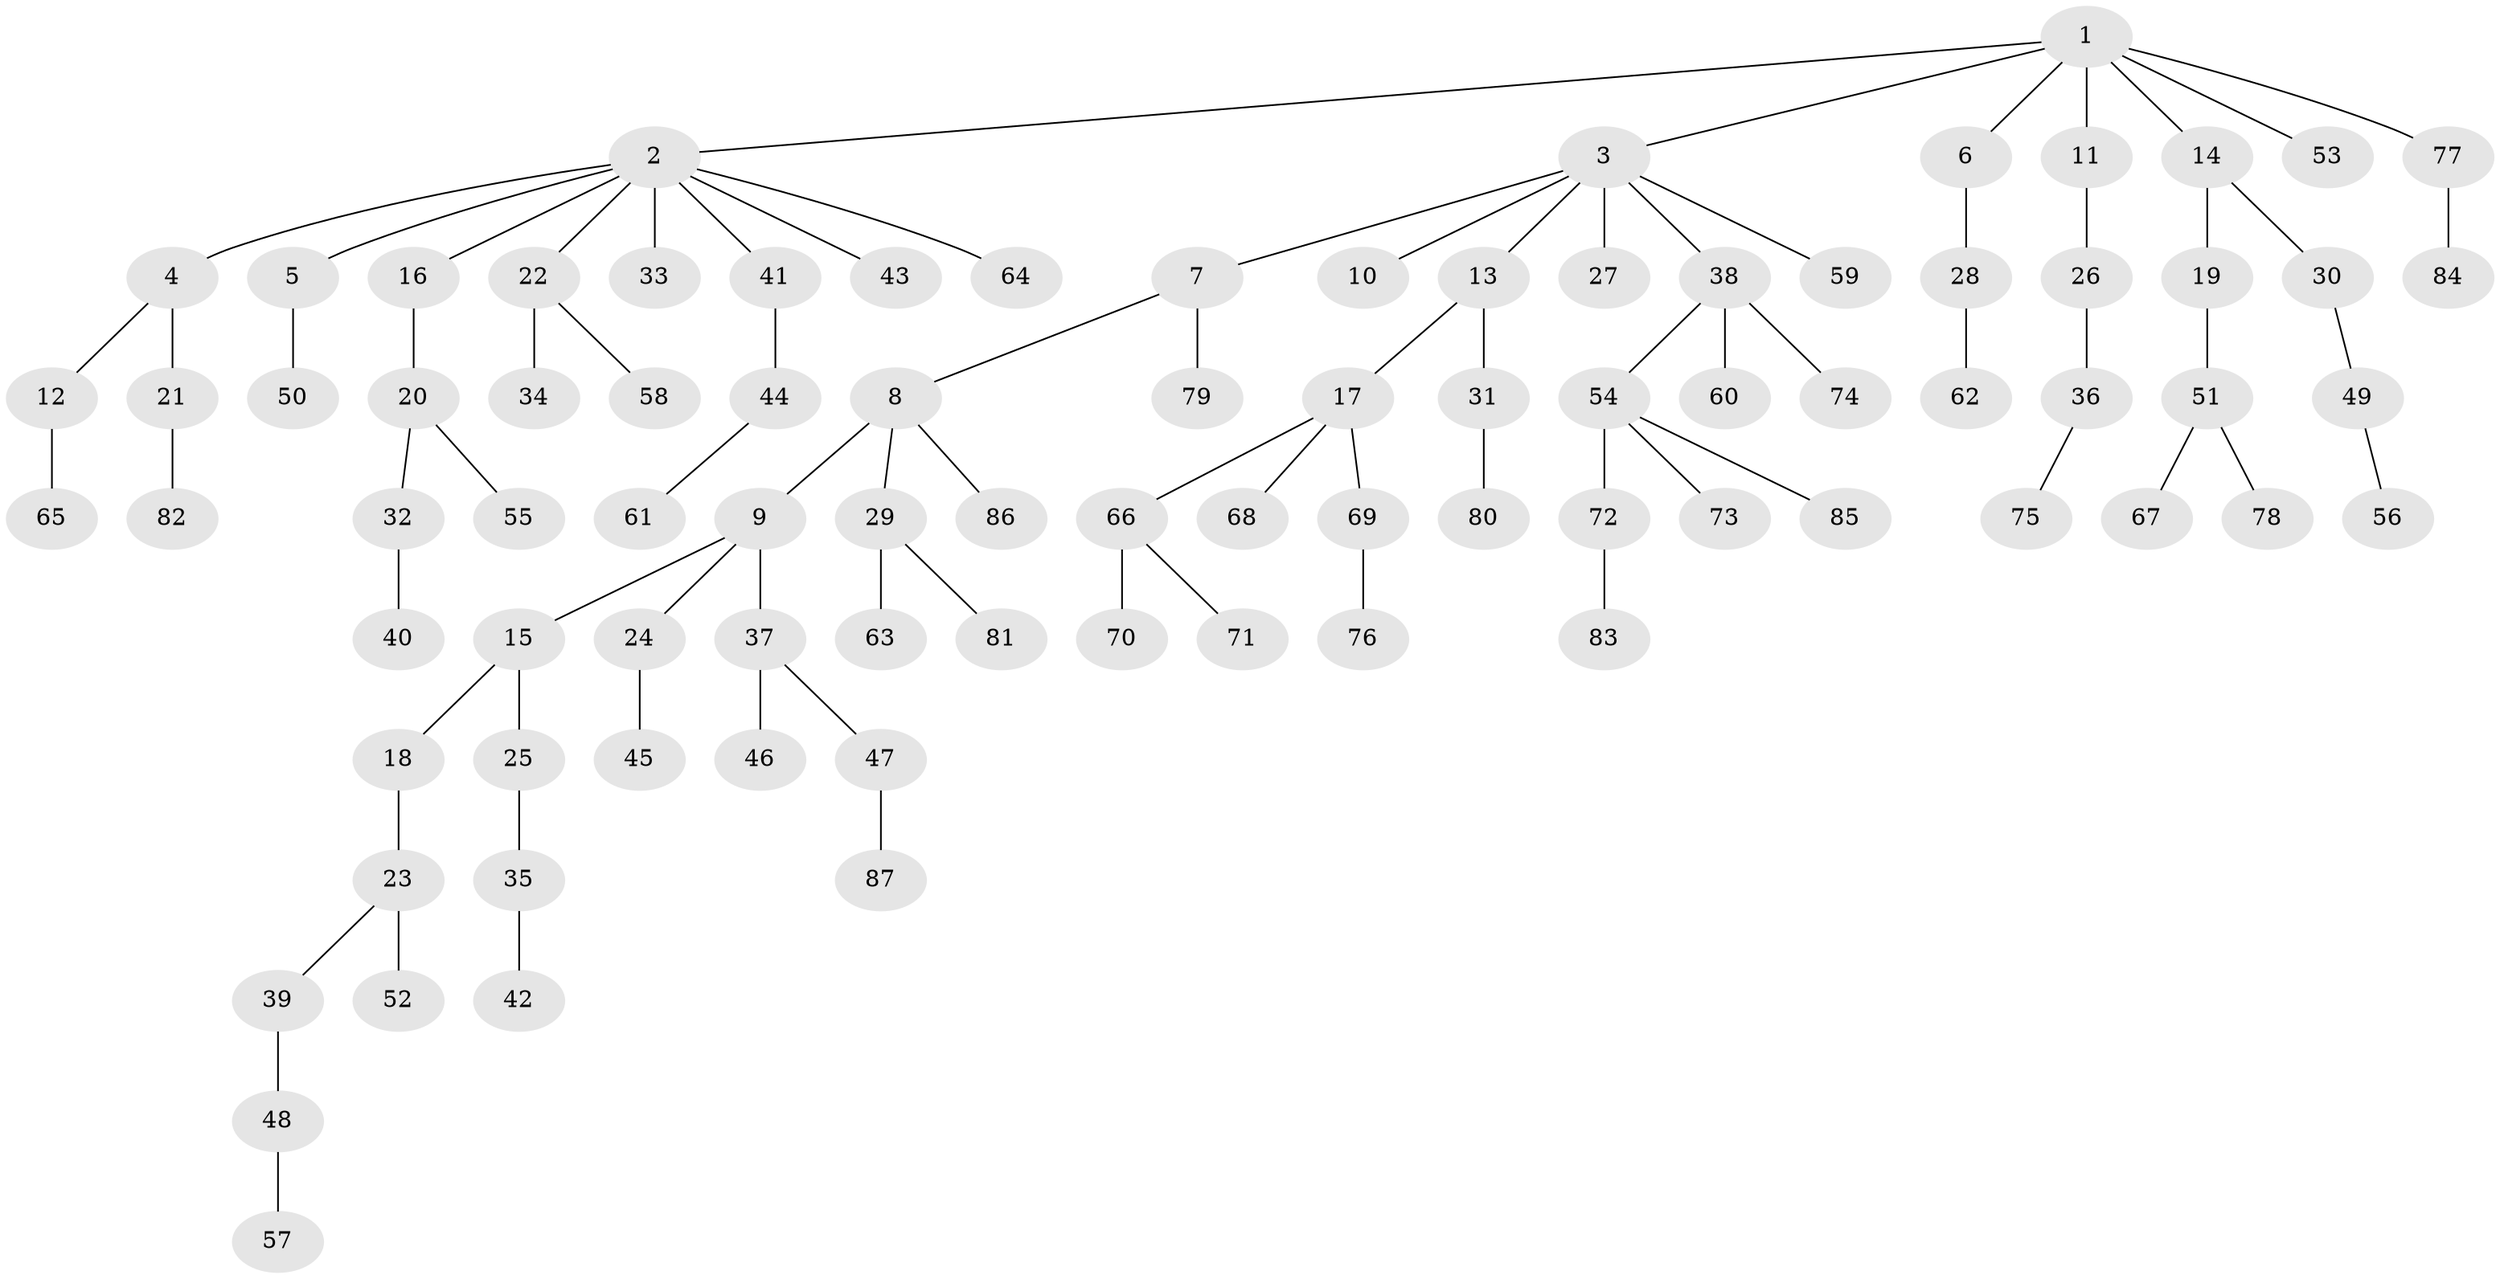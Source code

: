 // Generated by graph-tools (version 1.1) at 2025/50/03/09/25 03:50:17]
// undirected, 87 vertices, 86 edges
graph export_dot {
graph [start="1"]
  node [color=gray90,style=filled];
  1;
  2;
  3;
  4;
  5;
  6;
  7;
  8;
  9;
  10;
  11;
  12;
  13;
  14;
  15;
  16;
  17;
  18;
  19;
  20;
  21;
  22;
  23;
  24;
  25;
  26;
  27;
  28;
  29;
  30;
  31;
  32;
  33;
  34;
  35;
  36;
  37;
  38;
  39;
  40;
  41;
  42;
  43;
  44;
  45;
  46;
  47;
  48;
  49;
  50;
  51;
  52;
  53;
  54;
  55;
  56;
  57;
  58;
  59;
  60;
  61;
  62;
  63;
  64;
  65;
  66;
  67;
  68;
  69;
  70;
  71;
  72;
  73;
  74;
  75;
  76;
  77;
  78;
  79;
  80;
  81;
  82;
  83;
  84;
  85;
  86;
  87;
  1 -- 2;
  1 -- 3;
  1 -- 6;
  1 -- 11;
  1 -- 14;
  1 -- 53;
  1 -- 77;
  2 -- 4;
  2 -- 5;
  2 -- 16;
  2 -- 22;
  2 -- 33;
  2 -- 41;
  2 -- 43;
  2 -- 64;
  3 -- 7;
  3 -- 10;
  3 -- 13;
  3 -- 27;
  3 -- 38;
  3 -- 59;
  4 -- 12;
  4 -- 21;
  5 -- 50;
  6 -- 28;
  7 -- 8;
  7 -- 79;
  8 -- 9;
  8 -- 29;
  8 -- 86;
  9 -- 15;
  9 -- 24;
  9 -- 37;
  11 -- 26;
  12 -- 65;
  13 -- 17;
  13 -- 31;
  14 -- 19;
  14 -- 30;
  15 -- 18;
  15 -- 25;
  16 -- 20;
  17 -- 66;
  17 -- 68;
  17 -- 69;
  18 -- 23;
  19 -- 51;
  20 -- 32;
  20 -- 55;
  21 -- 82;
  22 -- 34;
  22 -- 58;
  23 -- 39;
  23 -- 52;
  24 -- 45;
  25 -- 35;
  26 -- 36;
  28 -- 62;
  29 -- 63;
  29 -- 81;
  30 -- 49;
  31 -- 80;
  32 -- 40;
  35 -- 42;
  36 -- 75;
  37 -- 46;
  37 -- 47;
  38 -- 54;
  38 -- 60;
  38 -- 74;
  39 -- 48;
  41 -- 44;
  44 -- 61;
  47 -- 87;
  48 -- 57;
  49 -- 56;
  51 -- 67;
  51 -- 78;
  54 -- 72;
  54 -- 73;
  54 -- 85;
  66 -- 70;
  66 -- 71;
  69 -- 76;
  72 -- 83;
  77 -- 84;
}

